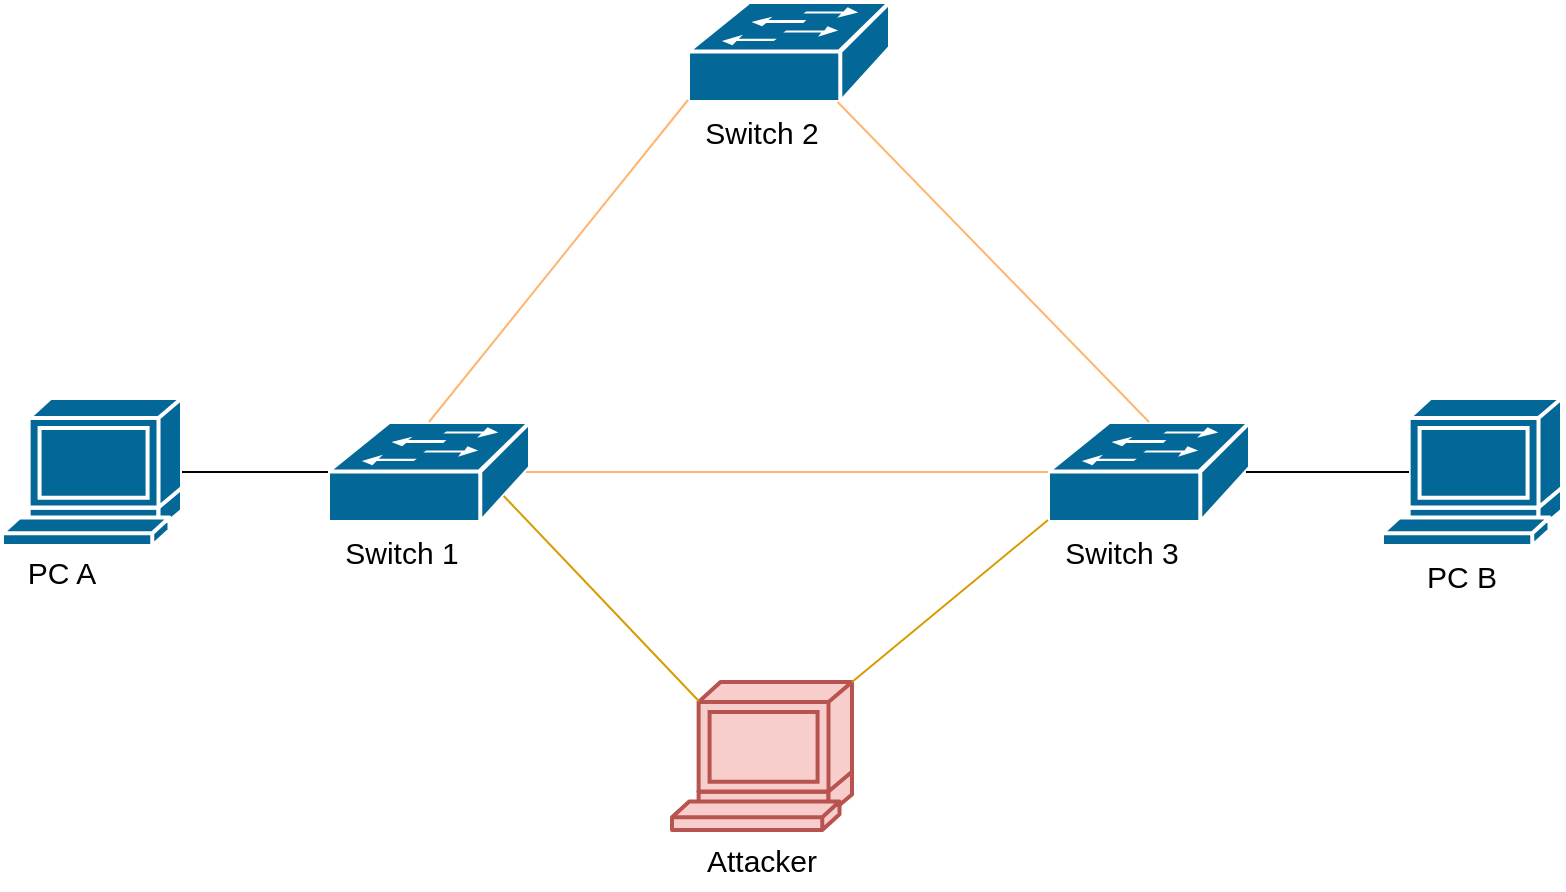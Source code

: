 <mxfile version="18.1.3" type="github"><diagram id="K00No8PFQpgPU9eF6Gh3" name="Page-1"><mxGraphModel dx="1117" dy="611" grid="1" gridSize="10" guides="1" tooltips="1" connect="1" arrows="1" fold="1" page="1" pageScale="1" pageWidth="827" pageHeight="1169" math="0" shadow="0"><root><mxCell id="0"/><mxCell id="1" parent="0"/><mxCell id="Pq2s1rolhXNcvBjcGybK-1" value="" style="shape=mxgraph.cisco.switches.workgroup_switch;sketch=0;html=1;pointerEvents=1;dashed=0;fillColor=#036897;strokeColor=#ffffff;strokeWidth=2;verticalLabelPosition=bottom;verticalAlign=top;align=center;outlineConnect=0;" parent="1" vertex="1"><mxGeometry x="363" y="200" width="101" height="50" as="geometry"/></mxCell><mxCell id="Pq2s1rolhXNcvBjcGybK-2" value="" style="shape=mxgraph.cisco.switches.workgroup_switch;sketch=0;html=1;pointerEvents=1;dashed=0;fillColor=#036897;strokeColor=#ffffff;strokeWidth=2;verticalLabelPosition=bottom;verticalAlign=top;align=center;outlineConnect=0;" parent="1" vertex="1"><mxGeometry x="543" y="410" width="101" height="50" as="geometry"/></mxCell><mxCell id="Pq2s1rolhXNcvBjcGybK-3" value="" style="shape=mxgraph.cisco.switches.workgroup_switch;sketch=0;html=1;pointerEvents=1;dashed=0;fillColor=#036897;strokeColor=#ffffff;strokeWidth=2;verticalLabelPosition=bottom;verticalAlign=top;align=center;outlineConnect=0;" parent="1" vertex="1"><mxGeometry x="183" y="410" width="101" height="50" as="geometry"/></mxCell><mxCell id="Pq2s1rolhXNcvBjcGybK-5" value="" style="shape=mxgraph.cisco.computers_and_peripherals.terminal;sketch=0;html=1;pointerEvents=1;dashed=0;fillColor=#036897;strokeColor=#ffffff;strokeWidth=2;verticalLabelPosition=bottom;verticalAlign=top;align=center;outlineConnect=0;" parent="1" vertex="1"><mxGeometry x="20" y="398" width="90" height="74" as="geometry"/></mxCell><mxCell id="Pq2s1rolhXNcvBjcGybK-11" value="" style="endArrow=none;html=1;rounded=0;exitX=0.5;exitY=0;exitDx=0;exitDy=0;exitPerimeter=0;entryX=0;entryY=0.98;entryDx=0;entryDy=0;entryPerimeter=0;strokeColor=#FFB570;" parent="1" source="Pq2s1rolhXNcvBjcGybK-3" target="Pq2s1rolhXNcvBjcGybK-1" edge="1"><mxGeometry width="50" height="50" relative="1" as="geometry"><mxPoint x="270" y="390" as="sourcePoint"/><mxPoint x="320" y="340" as="targetPoint"/></mxGeometry></mxCell><mxCell id="Pq2s1rolhXNcvBjcGybK-13" value="" style="endArrow=none;html=1;rounded=0;exitX=0.5;exitY=0;exitDx=0;exitDy=0;exitPerimeter=0;strokeColor=#FFB570;" parent="1" source="Pq2s1rolhXNcvBjcGybK-2" target="Pq2s1rolhXNcvBjcGybK-1" edge="1"><mxGeometry width="50" height="50" relative="1" as="geometry"><mxPoint x="370" y="450" as="sourcePoint"/><mxPoint x="420" y="400" as="targetPoint"/></mxGeometry></mxCell><mxCell id="Pq2s1rolhXNcvBjcGybK-14" value="" style="endArrow=none;html=1;rounded=0;exitX=0.98;exitY=0.5;exitDx=0;exitDy=0;exitPerimeter=0;entryX=0;entryY=0.5;entryDx=0;entryDy=0;entryPerimeter=0;strokeColor=#FFB570;" parent="1" source="Pq2s1rolhXNcvBjcGybK-3" target="Pq2s1rolhXNcvBjcGybK-2" edge="1"><mxGeometry width="50" height="50" relative="1" as="geometry"><mxPoint x="370" y="450" as="sourcePoint"/><mxPoint x="420" y="400" as="targetPoint"/></mxGeometry></mxCell><mxCell id="Pq2s1rolhXNcvBjcGybK-16" value="" style="shape=mxgraph.cisco.computers_and_peripherals.terminal;sketch=0;html=1;pointerEvents=1;dashed=0;fillColor=#036897;strokeColor=#ffffff;strokeWidth=2;verticalLabelPosition=bottom;verticalAlign=top;align=center;outlineConnect=0;" parent="1" vertex="1"><mxGeometry x="710" y="398" width="90" height="74" as="geometry"/></mxCell><mxCell id="Pq2s1rolhXNcvBjcGybK-18" value="" style="endArrow=none;html=1;rounded=0;exitX=1;exitY=0.5;exitDx=0;exitDy=0;exitPerimeter=0;entryX=0;entryY=0.5;entryDx=0;entryDy=0;entryPerimeter=0;" parent="1" source="Pq2s1rolhXNcvBjcGybK-5" target="Pq2s1rolhXNcvBjcGybK-3" edge="1"><mxGeometry width="50" height="50" relative="1" as="geometry"><mxPoint x="190" y="570" as="sourcePoint"/><mxPoint x="240" y="520" as="targetPoint"/></mxGeometry></mxCell><mxCell id="Pq2s1rolhXNcvBjcGybK-19" value="" style="endArrow=none;html=1;rounded=0;exitX=0.98;exitY=0.5;exitDx=0;exitDy=0;exitPerimeter=0;entryX=0.15;entryY=0.5;entryDx=0;entryDy=0;entryPerimeter=0;" parent="1" source="Pq2s1rolhXNcvBjcGybK-2" target="Pq2s1rolhXNcvBjcGybK-16" edge="1"><mxGeometry width="50" height="50" relative="1" as="geometry"><mxPoint x="610" y="440" as="sourcePoint"/><mxPoint x="660" y="390" as="targetPoint"/></mxGeometry></mxCell><mxCell id="Pq2s1rolhXNcvBjcGybK-20" value="&lt;font style=&quot;font-size: 15px;&quot;&gt;PC A&lt;/font&gt;" style="text;html=1;strokeColor=none;fillColor=none;align=center;verticalAlign=middle;whiteSpace=wrap;rounded=0;" parent="1" vertex="1"><mxGeometry x="20" y="470" width="60" height="30" as="geometry"/></mxCell><mxCell id="Pq2s1rolhXNcvBjcGybK-21" value="&lt;font style=&quot;font-size: 15px;&quot;&gt;Switch 1&lt;/font&gt;" style="text;html=1;strokeColor=none;fillColor=none;align=center;verticalAlign=middle;whiteSpace=wrap;rounded=0;" parent="1" vertex="1"><mxGeometry x="190" y="460" width="60" height="30" as="geometry"/></mxCell><mxCell id="Pq2s1rolhXNcvBjcGybK-22" value="&lt;font style=&quot;font-size: 15px;&quot;&gt;Switch 2&lt;/font&gt;" style="text;html=1;strokeColor=none;fillColor=none;align=center;verticalAlign=middle;whiteSpace=wrap;rounded=0;" parent="1" vertex="1"><mxGeometry x="370" y="250" width="60" height="30" as="geometry"/></mxCell><mxCell id="Pq2s1rolhXNcvBjcGybK-23" value="&lt;font style=&quot;font-size: 15px;&quot;&gt;Switch 3&lt;/font&gt;" style="text;html=1;strokeColor=none;fillColor=none;align=center;verticalAlign=middle;whiteSpace=wrap;rounded=0;" parent="1" vertex="1"><mxGeometry x="550" y="460" width="60" height="30" as="geometry"/></mxCell><mxCell id="Pq2s1rolhXNcvBjcGybK-24" value="&lt;font style=&quot;font-size: 15px;&quot;&gt;PC B&lt;/font&gt;" style="text;html=1;strokeColor=none;fillColor=none;align=center;verticalAlign=middle;whiteSpace=wrap;rounded=0;" parent="1" vertex="1"><mxGeometry x="720" y="472" width="60" height="30" as="geometry"/></mxCell><mxCell id="sXnRm6wCifk5U1y7st7n-1" value="" style="shape=mxgraph.cisco.computers_and_peripherals.terminal;sketch=0;html=1;pointerEvents=1;dashed=0;fillColor=#f8cecc;strokeColor=#b85450;strokeWidth=2;verticalLabelPosition=bottom;verticalAlign=top;align=center;outlineConnect=0;" parent="1" vertex="1"><mxGeometry x="355" y="540" width="90" height="74" as="geometry"/></mxCell><mxCell id="sXnRm6wCifk5U1y7st7n-2" value="" style="endArrow=none;html=1;rounded=0;entryX=0.15;entryY=0.13;entryDx=0;entryDy=0;entryPerimeter=0;exitX=0.87;exitY=0.74;exitDx=0;exitDy=0;exitPerimeter=0;fillColor=#ffe6cc;strokeColor=#d79b00;" parent="1" source="Pq2s1rolhXNcvBjcGybK-3" target="sXnRm6wCifk5U1y7st7n-1" edge="1"><mxGeometry width="50" height="50" relative="1" as="geometry"><mxPoint x="390" y="400" as="sourcePoint"/><mxPoint x="440" y="350" as="targetPoint"/></mxGeometry></mxCell><mxCell id="sXnRm6wCifk5U1y7st7n-4" value="&lt;font style=&quot;font-size: 15px;&quot;&gt;Attacker&lt;/font&gt;" style="text;html=1;strokeColor=none;fillColor=none;align=center;verticalAlign=middle;whiteSpace=wrap;rounded=0;" parent="1" vertex="1"><mxGeometry x="370" y="614" width="60" height="30" as="geometry"/></mxCell><mxCell id="MUswn3OblNM4qRDReifu-2" value="" style="endArrow=none;html=1;rounded=0;entryX=0;entryY=0.98;entryDx=0;entryDy=0;entryPerimeter=0;exitX=1;exitY=0;exitDx=0;exitDy=0;exitPerimeter=0;fillColor=#ffe6cc;strokeColor=#d79b00;" parent="1" source="sXnRm6wCifk5U1y7st7n-1" target="Pq2s1rolhXNcvBjcGybK-2" edge="1"><mxGeometry width="50" height="50" relative="1" as="geometry"><mxPoint x="520.0" y="525.69" as="sourcePoint"/><mxPoint x="617.63" y="628.31" as="targetPoint"/></mxGeometry></mxCell></root></mxGraphModel></diagram></mxfile>